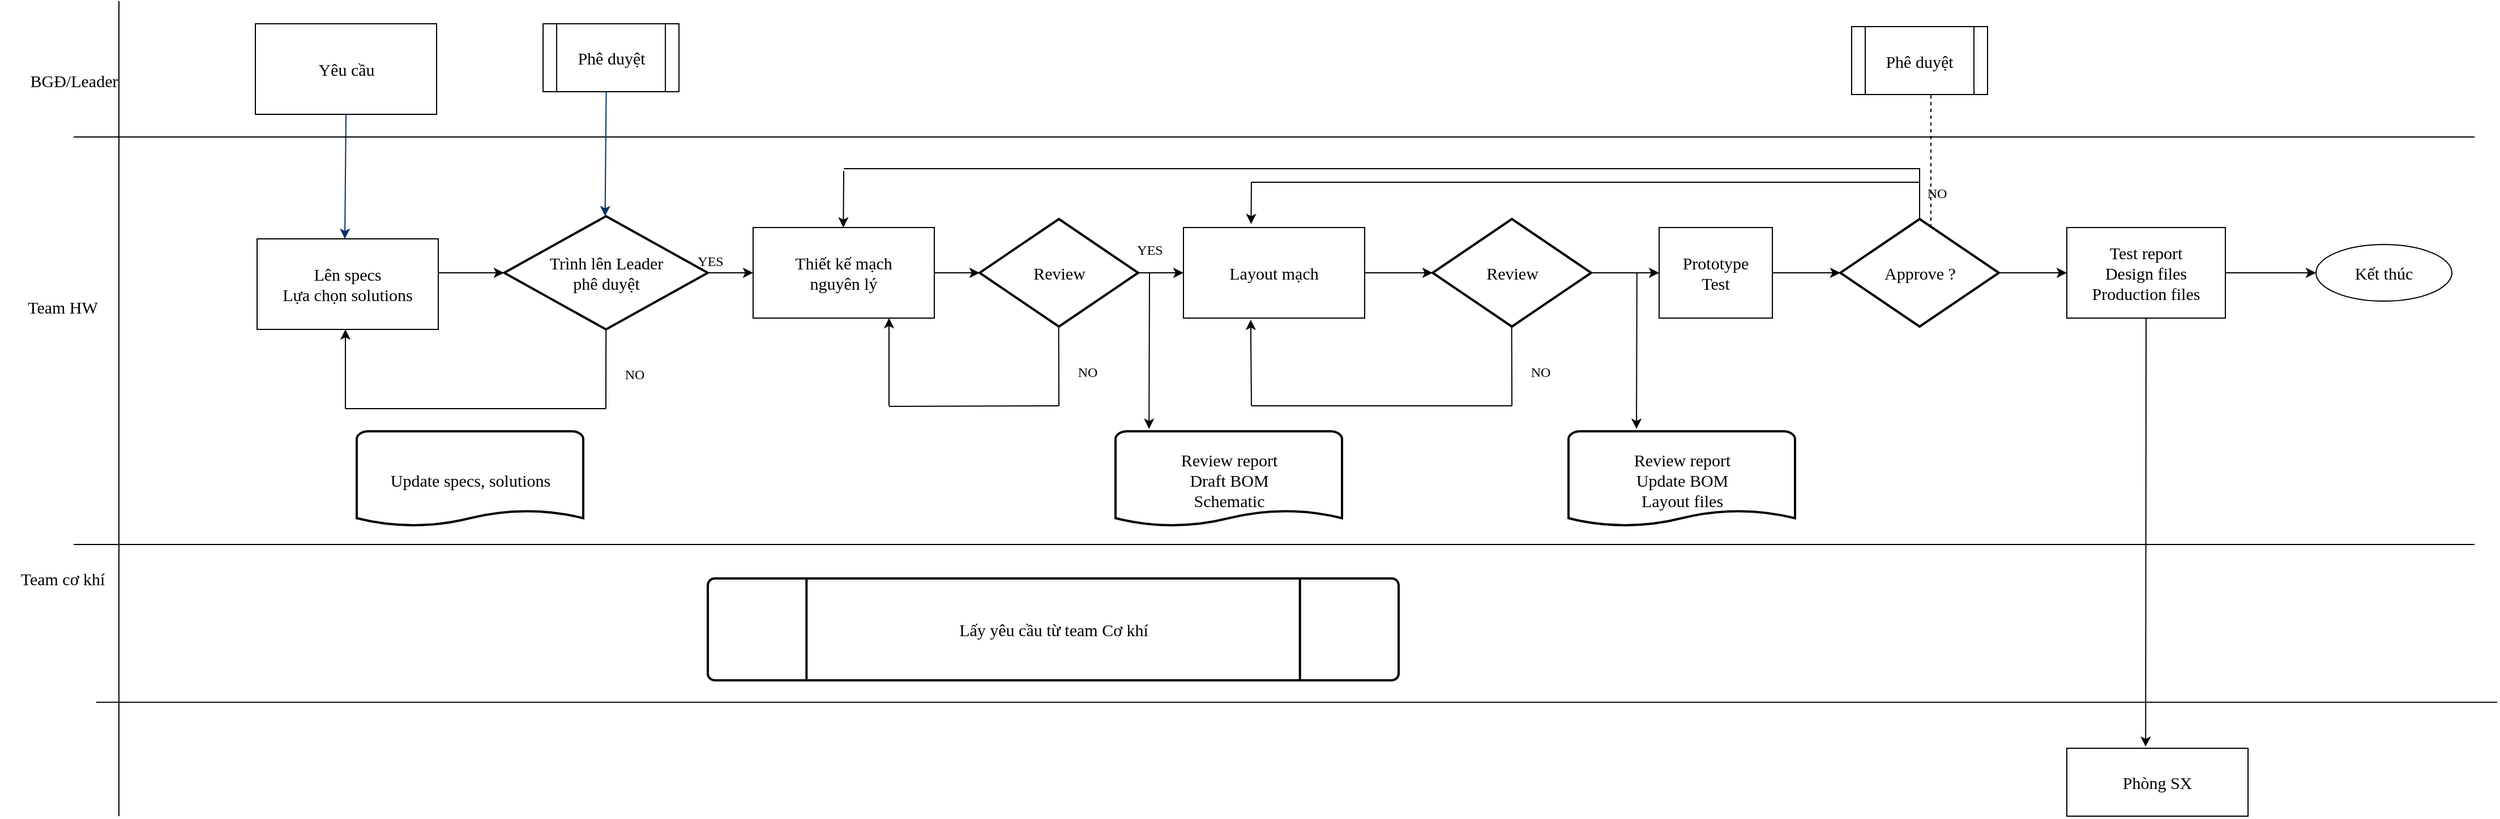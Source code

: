 <mxfile version="12.4.8" type="github">
  <diagram id="6a731a19-8d31-9384-78a2-239565b7b9f0" name="Page-1">
    <mxGraphModel dx="1733" dy="955" grid="1" gridSize="10" guides="1" tooltips="1" connect="1" arrows="1" fold="1" page="1" pageScale="1" pageWidth="1169" pageHeight="827" background="#ffffff" math="0" shadow="0">
      <root>
        <mxCell id="0"/>
        <mxCell id="1" parent="0"/>
        <mxCell id="WOA4JrM5TvBIJfNwkSzf-145" value="" style="ellipse;whiteSpace=wrap;html=1;fontFamily=Verdana;" vertex="1" parent="1">
          <mxGeometry x="261" y="60" width="120" height="80" as="geometry"/>
        </mxCell>
        <mxCell id="8" style="fontStyle=1;strokeColor=#003366;strokeWidth=1;html=1;exitX=0.5;exitY=1;exitDx=0;exitDy=0;fontFamily=Verdana;" parent="1" source="WOA4JrM5TvBIJfNwkSzf-88" edge="1">
          <mxGeometry relative="1" as="geometry">
            <mxPoint x="320" y="181" as="sourcePoint"/>
            <mxPoint x="319.5" y="250" as="targetPoint"/>
          </mxGeometry>
        </mxCell>
        <mxCell id="15" value="Review report&lt;br style=&quot;font-size: 15px;&quot;&gt;Draft BOM&lt;br style=&quot;font-size: 15px;&quot;&gt;Schematic" style="shape=mxgraph.flowchart.document;strokeWidth=2;gradientColor=none;gradientDirection=north;fontStyle=0;html=1;fontFamily=Verdana;fontSize=15;" parent="1" vertex="1">
          <mxGeometry x="1000" y="420" width="200" height="85" as="geometry"/>
        </mxCell>
        <mxCell id="WOA4JrM5TvBIJfNwkSzf-96" value="" style="edgeStyle=orthogonalEdgeStyle;rounded=0;orthogonalLoop=1;jettySize=auto;html=1;fontFamily=Verdana;" edge="1" parent="1" source="WOA4JrM5TvBIJfNwkSzf-58" target="WOA4JrM5TvBIJfNwkSzf-61">
          <mxGeometry relative="1" as="geometry"/>
        </mxCell>
        <mxCell id="WOA4JrM5TvBIJfNwkSzf-58" value="Trình lên Leader&lt;br style=&quot;font-size: 15px;&quot;&gt;phê duyệt" style="shape=mxgraph.flowchart.decision;strokeWidth=2;gradientColor=none;gradientDirection=north;fontStyle=0;html=1;fontFamily=Verdana;fontSize=15;" vertex="1" parent="1">
          <mxGeometry x="460.21" y="230" width="179.79" height="100" as="geometry"/>
        </mxCell>
        <mxCell id="WOA4JrM5TvBIJfNwkSzf-103" value="" style="edgeStyle=orthogonalEdgeStyle;rounded=0;orthogonalLoop=1;jettySize=auto;html=1;fontFamily=Verdana;" edge="1" parent="1" source="WOA4JrM5TvBIJfNwkSzf-60" target="WOA4JrM5TvBIJfNwkSzf-67">
          <mxGeometry relative="1" as="geometry"/>
        </mxCell>
        <mxCell id="WOA4JrM5TvBIJfNwkSzf-60" value="Review" style="shape=mxgraph.flowchart.decision;strokeWidth=2;gradientColor=none;gradientDirection=north;fontStyle=0;html=1;fontFamily=Verdana;fontSize=15;" vertex="1" parent="1">
          <mxGeometry x="880" y="232.5" width="140" height="95" as="geometry"/>
        </mxCell>
        <mxCell id="WOA4JrM5TvBIJfNwkSzf-102" value="" style="edgeStyle=orthogonalEdgeStyle;rounded=0;orthogonalLoop=1;jettySize=auto;html=1;fontFamily=Verdana;" edge="1" parent="1" source="WOA4JrM5TvBIJfNwkSzf-61" target="WOA4JrM5TvBIJfNwkSzf-60">
          <mxGeometry relative="1" as="geometry"/>
        </mxCell>
        <mxCell id="WOA4JrM5TvBIJfNwkSzf-61" value="&lt;span style=&quot;white-space: nowrap ; font-size: 15px&quot;&gt;Thiết kế mạch &lt;br&gt;nguyên lý&lt;/span&gt;" style="rounded=0;whiteSpace=wrap;html=1;fontFamily=Verdana;fontSize=15;" vertex="1" parent="1">
          <mxGeometry x="680" y="240" width="160" height="80" as="geometry"/>
        </mxCell>
        <mxCell id="WOA4JrM5TvBIJfNwkSzf-63" value="Lấy yêu cầu từ team Cơ khí" style="shape=mxgraph.flowchart.predefined_process;strokeWidth=2;gradientColor=none;gradientDirection=north;fontStyle=0;html=1;fontFamily=Verdana;fontSize=15;" vertex="1" parent="1">
          <mxGeometry x="640" y="550" width="610" height="90" as="geometry"/>
        </mxCell>
        <mxCell id="WOA4JrM5TvBIJfNwkSzf-116" value="" style="edgeStyle=orthogonalEdgeStyle;rounded=0;orthogonalLoop=1;jettySize=auto;html=1;fontFamily=Verdana;" edge="1" parent="1" source="WOA4JrM5TvBIJfNwkSzf-67" target="WOA4JrM5TvBIJfNwkSzf-71">
          <mxGeometry relative="1" as="geometry"/>
        </mxCell>
        <mxCell id="WOA4JrM5TvBIJfNwkSzf-67" value="&lt;span style=&quot;white-space: nowrap; font-size: 15px;&quot;&gt;Layout mạch&lt;/span&gt;" style="rounded=0;whiteSpace=wrap;html=1;fontFamily=Verdana;fontSize=15;" vertex="1" parent="1">
          <mxGeometry x="1060" y="240" width="160" height="80" as="geometry"/>
        </mxCell>
        <mxCell id="WOA4JrM5TvBIJfNwkSzf-117" value="" style="edgeStyle=orthogonalEdgeStyle;rounded=0;orthogonalLoop=1;jettySize=auto;html=1;fontFamily=Verdana;" edge="1" parent="1" source="WOA4JrM5TvBIJfNwkSzf-71" target="WOA4JrM5TvBIJfNwkSzf-75">
          <mxGeometry relative="1" as="geometry"/>
        </mxCell>
        <mxCell id="WOA4JrM5TvBIJfNwkSzf-71" value="Review" style="shape=mxgraph.flowchart.decision;strokeWidth=2;gradientColor=none;gradientDirection=north;fontStyle=0;html=1;fontFamily=Verdana;fontSize=15;" vertex="1" parent="1">
          <mxGeometry x="1280" y="232.5" width="140" height="95" as="geometry"/>
        </mxCell>
        <mxCell id="WOA4JrM5TvBIJfNwkSzf-120" value="" style="edgeStyle=orthogonalEdgeStyle;rounded=0;orthogonalLoop=1;jettySize=auto;html=1;fontFamily=Verdana;" edge="1" parent="1" source="WOA4JrM5TvBIJfNwkSzf-75" target="WOA4JrM5TvBIJfNwkSzf-119">
          <mxGeometry relative="1" as="geometry"/>
        </mxCell>
        <mxCell id="WOA4JrM5TvBIJfNwkSzf-75" value="&lt;span style=&quot;white-space: nowrap; font-size: 15px;&quot;&gt;Prototype&lt;br style=&quot;font-size: 15px;&quot;&gt;Test&lt;br style=&quot;font-size: 15px;&quot;&gt;&lt;/span&gt;" style="rounded=0;whiteSpace=wrap;html=1;fontFamily=Verdana;fontSize=15;" vertex="1" parent="1">
          <mxGeometry x="1480" y="240" width="100" height="80" as="geometry"/>
        </mxCell>
        <mxCell id="WOA4JrM5TvBIJfNwkSzf-76" value="Review report&lt;br style=&quot;font-size: 15px;&quot;&gt;Update BOM&lt;br style=&quot;font-size: 15px;&quot;&gt;Layout files" style="shape=mxgraph.flowchart.document;strokeWidth=2;gradientColor=none;gradientDirection=north;fontStyle=0;html=1;fontFamily=Verdana;fontSize=15;" vertex="1" parent="1">
          <mxGeometry x="1400" y="420" width="200" height="85" as="geometry"/>
        </mxCell>
        <mxCell id="WOA4JrM5TvBIJfNwkSzf-81" value="" style="endArrow=none;html=1;fontFamily=Verdana;" edge="1" parent="1">
          <mxGeometry width="50" height="50" relative="1" as="geometry">
            <mxPoint x="120" y="760" as="sourcePoint"/>
            <mxPoint x="120" y="40" as="targetPoint"/>
          </mxGeometry>
        </mxCell>
        <mxCell id="WOA4JrM5TvBIJfNwkSzf-84" value="" style="endArrow=none;html=1;fontFamily=Verdana;" edge="1" parent="1">
          <mxGeometry width="50" height="50" relative="1" as="geometry">
            <mxPoint x="80" y="520" as="sourcePoint"/>
            <mxPoint x="2200" y="520" as="targetPoint"/>
          </mxGeometry>
        </mxCell>
        <mxCell id="WOA4JrM5TvBIJfNwkSzf-88" value="Yêu cầu" style="rounded=0;whiteSpace=wrap;html=1;fontFamily=Verdana;fontSize=15;" vertex="1" parent="1">
          <mxGeometry x="240.5" y="60" width="160" height="80" as="geometry"/>
        </mxCell>
        <mxCell id="WOA4JrM5TvBIJfNwkSzf-89" value="Phê duyệt" style="shape=process;whiteSpace=wrap;html=1;backgroundOutline=1;fontFamily=Verdana;fontSize=15;" vertex="1" parent="1">
          <mxGeometry x="494.54" y="60" width="120" height="60" as="geometry"/>
        </mxCell>
        <mxCell id="WOA4JrM5TvBIJfNwkSzf-90" value="" style="endArrow=none;html=1;fontFamily=Verdana;" edge="1" parent="1">
          <mxGeometry width="50" height="50" relative="1" as="geometry">
            <mxPoint x="80.0" y="160" as="sourcePoint"/>
            <mxPoint x="2200" y="160" as="targetPoint"/>
          </mxGeometry>
        </mxCell>
        <mxCell id="WOA4JrM5TvBIJfNwkSzf-92" value="BGĐ/Leader" style="text;html=1;align=center;verticalAlign=middle;resizable=0;points=[];autosize=1;fontFamily=Verdana;fontSize=15;" vertex="1" parent="1">
          <mxGeometry x="25" y="100" width="110" height="20" as="geometry"/>
        </mxCell>
        <mxCell id="WOA4JrM5TvBIJfNwkSzf-93" value="Team HW" style="text;html=1;align=center;verticalAlign=middle;resizable=0;points=[];autosize=1;fontFamily=Verdana;fontSize=15;" vertex="1" parent="1">
          <mxGeometry x="25" y="300" width="90" height="20" as="geometry"/>
        </mxCell>
        <mxCell id="WOA4JrM5TvBIJfNwkSzf-94" value="Team cơ khí" style="text;html=1;align=center;verticalAlign=middle;resizable=0;points=[];autosize=1;fontFamily=Verdana;fontSize=15;" vertex="1" parent="1">
          <mxGeometry x="15" y="540" width="110" height="20" as="geometry"/>
        </mxCell>
        <mxCell id="WOA4JrM5TvBIJfNwkSzf-95" value="" style="endArrow=classic;html=1;fontFamily=Verdana;" edge="1" parent="1">
          <mxGeometry width="50" height="50" relative="1" as="geometry">
            <mxPoint x="400" y="280" as="sourcePoint"/>
            <mxPoint x="460" y="280" as="targetPoint"/>
          </mxGeometry>
        </mxCell>
        <mxCell id="WOA4JrM5TvBIJfNwkSzf-57" value="Lên specs&lt;br style=&quot;font-size: 15px;&quot;&gt;Lựa chọn solutions" style="rounded=0;whiteSpace=wrap;html=1;fontFamily=Verdana;fontSize=15;" vertex="1" parent="1">
          <mxGeometry x="242" y="250" width="160" height="80" as="geometry"/>
        </mxCell>
        <mxCell id="WOA4JrM5TvBIJfNwkSzf-97" value="YES" style="text;html=1;align=center;verticalAlign=middle;resizable=0;points=[];autosize=1;fontFamily=Verdana;" vertex="1" parent="1">
          <mxGeometry x="621.79" y="260" width="40" height="20" as="geometry"/>
        </mxCell>
        <mxCell id="WOA4JrM5TvBIJfNwkSzf-98" value="" style="endArrow=classic;html=1;fontFamily=Verdana;" edge="1" parent="1">
          <mxGeometry width="50" height="50" relative="1" as="geometry">
            <mxPoint x="320" y="400" as="sourcePoint"/>
            <mxPoint x="320" y="330" as="targetPoint"/>
          </mxGeometry>
        </mxCell>
        <mxCell id="WOA4JrM5TvBIJfNwkSzf-99" value="" style="endArrow=none;html=1;fontFamily=Verdana;" edge="1" parent="1">
          <mxGeometry width="50" height="50" relative="1" as="geometry">
            <mxPoint x="320" y="400" as="sourcePoint"/>
            <mxPoint x="550" y="400" as="targetPoint"/>
          </mxGeometry>
        </mxCell>
        <mxCell id="WOA4JrM5TvBIJfNwkSzf-100" value="" style="endArrow=none;html=1;entryX=0.5;entryY=1;entryDx=0;entryDy=0;entryPerimeter=0;fontFamily=Verdana;" edge="1" parent="1" target="WOA4JrM5TvBIJfNwkSzf-58">
          <mxGeometry width="50" height="50" relative="1" as="geometry">
            <mxPoint x="550" y="400" as="sourcePoint"/>
            <mxPoint x="550" y="340" as="targetPoint"/>
          </mxGeometry>
        </mxCell>
        <mxCell id="WOA4JrM5TvBIJfNwkSzf-101" value="NO" style="text;html=1;align=center;verticalAlign=middle;resizable=0;points=[];autosize=1;fontFamily=Verdana;" vertex="1" parent="1">
          <mxGeometry x="560" y="360" width="30" height="20" as="geometry"/>
        </mxCell>
        <mxCell id="WOA4JrM5TvBIJfNwkSzf-104" value="YES" style="text;html=1;align=center;verticalAlign=middle;resizable=0;points=[];autosize=1;fontFamily=Verdana;" vertex="1" parent="1">
          <mxGeometry x="1010" y="250" width="40" height="20" as="geometry"/>
        </mxCell>
        <mxCell id="WOA4JrM5TvBIJfNwkSzf-105" value="" style="endArrow=classic;html=1;entryX=0.25;entryY=1;entryDx=0;entryDy=0;fontFamily=Verdana;" edge="1" parent="1">
          <mxGeometry width="50" height="50" relative="1" as="geometry">
            <mxPoint x="800" y="397.5" as="sourcePoint"/>
            <mxPoint x="800.0" y="320" as="targetPoint"/>
          </mxGeometry>
        </mxCell>
        <mxCell id="WOA4JrM5TvBIJfNwkSzf-106" value="" style="endArrow=none;html=1;fontFamily=Verdana;" edge="1" parent="1">
          <mxGeometry width="50" height="50" relative="1" as="geometry">
            <mxPoint x="800" y="398" as="sourcePoint"/>
            <mxPoint x="950" y="397.5" as="targetPoint"/>
          </mxGeometry>
        </mxCell>
        <mxCell id="WOA4JrM5TvBIJfNwkSzf-107" value="" style="endArrow=none;html=1;entryX=0.5;entryY=1;entryDx=0;entryDy=0;entryPerimeter=0;fontFamily=Verdana;" edge="1" parent="1">
          <mxGeometry width="50" height="50" relative="1" as="geometry">
            <mxPoint x="950" y="397.5" as="sourcePoint"/>
            <mxPoint x="949.79" y="327.5" as="targetPoint"/>
          </mxGeometry>
        </mxCell>
        <mxCell id="WOA4JrM5TvBIJfNwkSzf-108" value="NO" style="text;html=1;align=center;verticalAlign=middle;resizable=0;points=[];autosize=1;fontFamily=Verdana;" vertex="1" parent="1">
          <mxGeometry x="960" y="357.5" width="30" height="20" as="geometry"/>
        </mxCell>
        <mxCell id="WOA4JrM5TvBIJfNwkSzf-109" value="" style="endArrow=classic;html=1;entryX=0.371;entryY=1.018;entryDx=0;entryDy=0;entryPerimeter=0;fontFamily=Verdana;" edge="1" parent="1" target="WOA4JrM5TvBIJfNwkSzf-67">
          <mxGeometry width="50" height="50" relative="1" as="geometry">
            <mxPoint x="1120" y="397.5" as="sourcePoint"/>
            <mxPoint x="1120" y="327.5" as="targetPoint"/>
          </mxGeometry>
        </mxCell>
        <mxCell id="WOA4JrM5TvBIJfNwkSzf-110" value="" style="endArrow=none;html=1;fontFamily=Verdana;" edge="1" parent="1">
          <mxGeometry width="50" height="50" relative="1" as="geometry">
            <mxPoint x="1120" y="397.5" as="sourcePoint"/>
            <mxPoint x="1350" y="397.5" as="targetPoint"/>
          </mxGeometry>
        </mxCell>
        <mxCell id="WOA4JrM5TvBIJfNwkSzf-111" value="" style="endArrow=none;html=1;entryX=0.5;entryY=1;entryDx=0;entryDy=0;entryPerimeter=0;fontFamily=Verdana;" edge="1" parent="1">
          <mxGeometry width="50" height="50" relative="1" as="geometry">
            <mxPoint x="1350" y="397.5" as="sourcePoint"/>
            <mxPoint x="1349.79" y="327.5" as="targetPoint"/>
          </mxGeometry>
        </mxCell>
        <mxCell id="WOA4JrM5TvBIJfNwkSzf-112" value="NO" style="text;html=1;align=center;verticalAlign=middle;resizable=0;points=[];autosize=1;fontFamily=Verdana;" vertex="1" parent="1">
          <mxGeometry x="1360" y="357.5" width="30" height="20" as="geometry"/>
        </mxCell>
        <mxCell id="WOA4JrM5TvBIJfNwkSzf-115" value="" style="endArrow=classic;html=1;entryX=0.148;entryY=-0.025;entryDx=0;entryDy=0;entryPerimeter=0;fontFamily=Verdana;" edge="1" parent="1" target="15">
          <mxGeometry width="50" height="50" relative="1" as="geometry">
            <mxPoint x="1030" y="280" as="sourcePoint"/>
            <mxPoint x="1030.22" y="396.06" as="targetPoint"/>
          </mxGeometry>
        </mxCell>
        <mxCell id="WOA4JrM5TvBIJfNwkSzf-118" value="" style="endArrow=classic;html=1;entryX=0.148;entryY=-0.025;entryDx=0;entryDy=0;entryPerimeter=0;fontFamily=Verdana;" edge="1" parent="1">
          <mxGeometry width="50" height="50" relative="1" as="geometry">
            <mxPoint x="1460.4" y="280" as="sourcePoint"/>
            <mxPoint x="1460" y="417.875" as="targetPoint"/>
          </mxGeometry>
        </mxCell>
        <mxCell id="WOA4JrM5TvBIJfNwkSzf-136" value="" style="edgeStyle=orthogonalEdgeStyle;rounded=0;orthogonalLoop=1;jettySize=auto;html=1;fontFamily=Verdana;" edge="1" parent="1" source="WOA4JrM5TvBIJfNwkSzf-119" target="WOA4JrM5TvBIJfNwkSzf-135">
          <mxGeometry relative="1" as="geometry"/>
        </mxCell>
        <mxCell id="WOA4JrM5TvBIJfNwkSzf-119" value="Approve ?" style="shape=mxgraph.flowchart.decision;strokeWidth=2;gradientColor=none;gradientDirection=north;fontStyle=0;html=1;fontFamily=Verdana;fontSize=15;" vertex="1" parent="1">
          <mxGeometry x="1640" y="232.5" width="140" height="95" as="geometry"/>
        </mxCell>
        <mxCell id="WOA4JrM5TvBIJfNwkSzf-124" value="" style="endArrow=none;html=1;exitX=0.5;exitY=0;exitDx=0;exitDy=0;exitPerimeter=0;fontFamily=Verdana;" edge="1" parent="1" source="WOA4JrM5TvBIJfNwkSzf-119">
          <mxGeometry width="50" height="50" relative="1" as="geometry">
            <mxPoint x="1709.94" y="230" as="sourcePoint"/>
            <mxPoint x="1710" y="200" as="targetPoint"/>
          </mxGeometry>
        </mxCell>
        <mxCell id="WOA4JrM5TvBIJfNwkSzf-125" value="" style="endArrow=none;html=1;fontFamily=Verdana;" edge="1" parent="1">
          <mxGeometry width="50" height="50" relative="1" as="geometry">
            <mxPoint x="1120" y="200" as="sourcePoint"/>
            <mxPoint x="1710" y="200" as="targetPoint"/>
          </mxGeometry>
        </mxCell>
        <mxCell id="WOA4JrM5TvBIJfNwkSzf-126" value="" style="endArrow=classic;html=1;entryX=0.373;entryY=-0.038;entryDx=0;entryDy=0;entryPerimeter=0;fontFamily=Verdana;" edge="1" parent="1" target="WOA4JrM5TvBIJfNwkSzf-67">
          <mxGeometry width="50" height="50" relative="1" as="geometry">
            <mxPoint x="1120" y="200" as="sourcePoint"/>
            <mxPoint x="1170" y="150" as="targetPoint"/>
          </mxGeometry>
        </mxCell>
        <mxCell id="WOA4JrM5TvBIJfNwkSzf-127" value="NO" style="text;html=1;align=center;verticalAlign=middle;resizable=0;points=[];autosize=1;fontFamily=Verdana;" vertex="1" parent="1">
          <mxGeometry x="1710" y="200" width="30" height="20" as="geometry"/>
        </mxCell>
        <mxCell id="WOA4JrM5TvBIJfNwkSzf-128" value="" style="endArrow=none;html=1;exitX=0.5;exitY=0;exitDx=0;exitDy=0;exitPerimeter=0;fontFamily=Verdana;" edge="1" parent="1">
          <mxGeometry width="50" height="50" relative="1" as="geometry">
            <mxPoint x="1710" y="220" as="sourcePoint"/>
            <mxPoint x="1710" y="187.5" as="targetPoint"/>
          </mxGeometry>
        </mxCell>
        <mxCell id="WOA4JrM5TvBIJfNwkSzf-129" value="" style="endArrow=none;html=1;fontFamily=Verdana;" edge="1" parent="1">
          <mxGeometry width="50" height="50" relative="1" as="geometry">
            <mxPoint x="760" y="188" as="sourcePoint"/>
            <mxPoint x="1710" y="188" as="targetPoint"/>
          </mxGeometry>
        </mxCell>
        <mxCell id="WOA4JrM5TvBIJfNwkSzf-130" value="" style="endArrow=classic;html=1;entryX=0.25;entryY=1;entryDx=0;entryDy=0;fontFamily=Verdana;" edge="1" parent="1">
          <mxGeometry width="50" height="50" relative="1" as="geometry">
            <mxPoint x="760" y="190" as="sourcePoint"/>
            <mxPoint x="759.66" y="240" as="targetPoint"/>
          </mxGeometry>
        </mxCell>
        <mxCell id="WOA4JrM5TvBIJfNwkSzf-133" style="fontStyle=1;strokeColor=#003366;strokeWidth=1;html=1;exitX=0.5;exitY=1;exitDx=0;exitDy=0;fontFamily=Verdana;" edge="1" parent="1">
          <mxGeometry relative="1" as="geometry">
            <mxPoint x="550.29" y="120" as="sourcePoint"/>
            <mxPoint x="549.29" y="230" as="targetPoint"/>
          </mxGeometry>
        </mxCell>
        <mxCell id="WOA4JrM5TvBIJfNwkSzf-134" value="Update specs, solutions" style="shape=mxgraph.flowchart.document;strokeWidth=2;gradientColor=none;gradientDirection=north;fontStyle=0;html=1;fontFamily=Verdana;fontSize=15;" vertex="1" parent="1">
          <mxGeometry x="330" y="420" width="200" height="85" as="geometry"/>
        </mxCell>
        <mxCell id="WOA4JrM5TvBIJfNwkSzf-144" value="" style="edgeStyle=orthogonalEdgeStyle;rounded=0;orthogonalLoop=1;jettySize=auto;html=1;fontFamily=Verdana;" edge="1" parent="1" source="WOA4JrM5TvBIJfNwkSzf-135" target="WOA4JrM5TvBIJfNwkSzf-143">
          <mxGeometry relative="1" as="geometry"/>
        </mxCell>
        <mxCell id="WOA4JrM5TvBIJfNwkSzf-135" value="&lt;span style=&quot;white-space: nowrap; font-size: 15px;&quot;&gt;Test report&lt;br style=&quot;font-size: 15px;&quot;&gt;Design files&lt;br style=&quot;font-size: 15px;&quot;&gt;Production files&lt;br style=&quot;font-size: 15px;&quot;&gt;&lt;/span&gt;" style="rounded=0;whiteSpace=wrap;html=1;fontFamily=Verdana;fontSize=15;" vertex="1" parent="1">
          <mxGeometry x="1840" y="240" width="140" height="80" as="geometry"/>
        </mxCell>
        <mxCell id="WOA4JrM5TvBIJfNwkSzf-137" value="Phòng SX" style="rounded=0;whiteSpace=wrap;html=1;fontFamily=Verdana;fontSize=15;" vertex="1" parent="1">
          <mxGeometry x="1840" y="700" width="160" height="60" as="geometry"/>
        </mxCell>
        <mxCell id="WOA4JrM5TvBIJfNwkSzf-138" value="" style="endArrow=classic;html=1;entryX=0.435;entryY=-0.022;entryDx=0;entryDy=0;entryPerimeter=0;fontFamily=Verdana;" edge="1" parent="1" target="WOA4JrM5TvBIJfNwkSzf-137">
          <mxGeometry width="50" height="50" relative="1" as="geometry">
            <mxPoint x="1909.98" y="320" as="sourcePoint"/>
            <mxPoint x="1909.58" y="457.875" as="targetPoint"/>
          </mxGeometry>
        </mxCell>
        <mxCell id="WOA4JrM5TvBIJfNwkSzf-139" value="" style="endArrow=none;html=1;fontFamily=Verdana;" edge="1" parent="1">
          <mxGeometry width="50" height="50" relative="1" as="geometry">
            <mxPoint x="100.0" y="659.41" as="sourcePoint"/>
            <mxPoint x="2220" y="659.41" as="targetPoint"/>
          </mxGeometry>
        </mxCell>
        <mxCell id="WOA4JrM5TvBIJfNwkSzf-140" value="Phê duyệt" style="shape=process;whiteSpace=wrap;html=1;backgroundOutline=1;fontFamily=Verdana;fontSize=15;" vertex="1" parent="1">
          <mxGeometry x="1650" y="62.5" width="120" height="60" as="geometry"/>
        </mxCell>
        <mxCell id="WOA4JrM5TvBIJfNwkSzf-142" value="" style="endArrow=none;dashed=1;html=1;exitX=0.571;exitY=0.079;exitDx=0;exitDy=0;exitPerimeter=0;fontFamily=Verdana;" edge="1" parent="1" source="WOA4JrM5TvBIJfNwkSzf-119">
          <mxGeometry width="50" height="50" relative="1" as="geometry">
            <mxPoint x="1670" y="170" as="sourcePoint"/>
            <mxPoint x="1720" y="120" as="targetPoint"/>
          </mxGeometry>
        </mxCell>
        <mxCell id="WOA4JrM5TvBIJfNwkSzf-143" value="Kết thúc" style="ellipse;whiteSpace=wrap;html=1;fontFamily=Verdana;fontSize=15;" vertex="1" parent="1">
          <mxGeometry x="2060" y="255" width="120" height="50" as="geometry"/>
        </mxCell>
      </root>
    </mxGraphModel>
  </diagram>
</mxfile>
